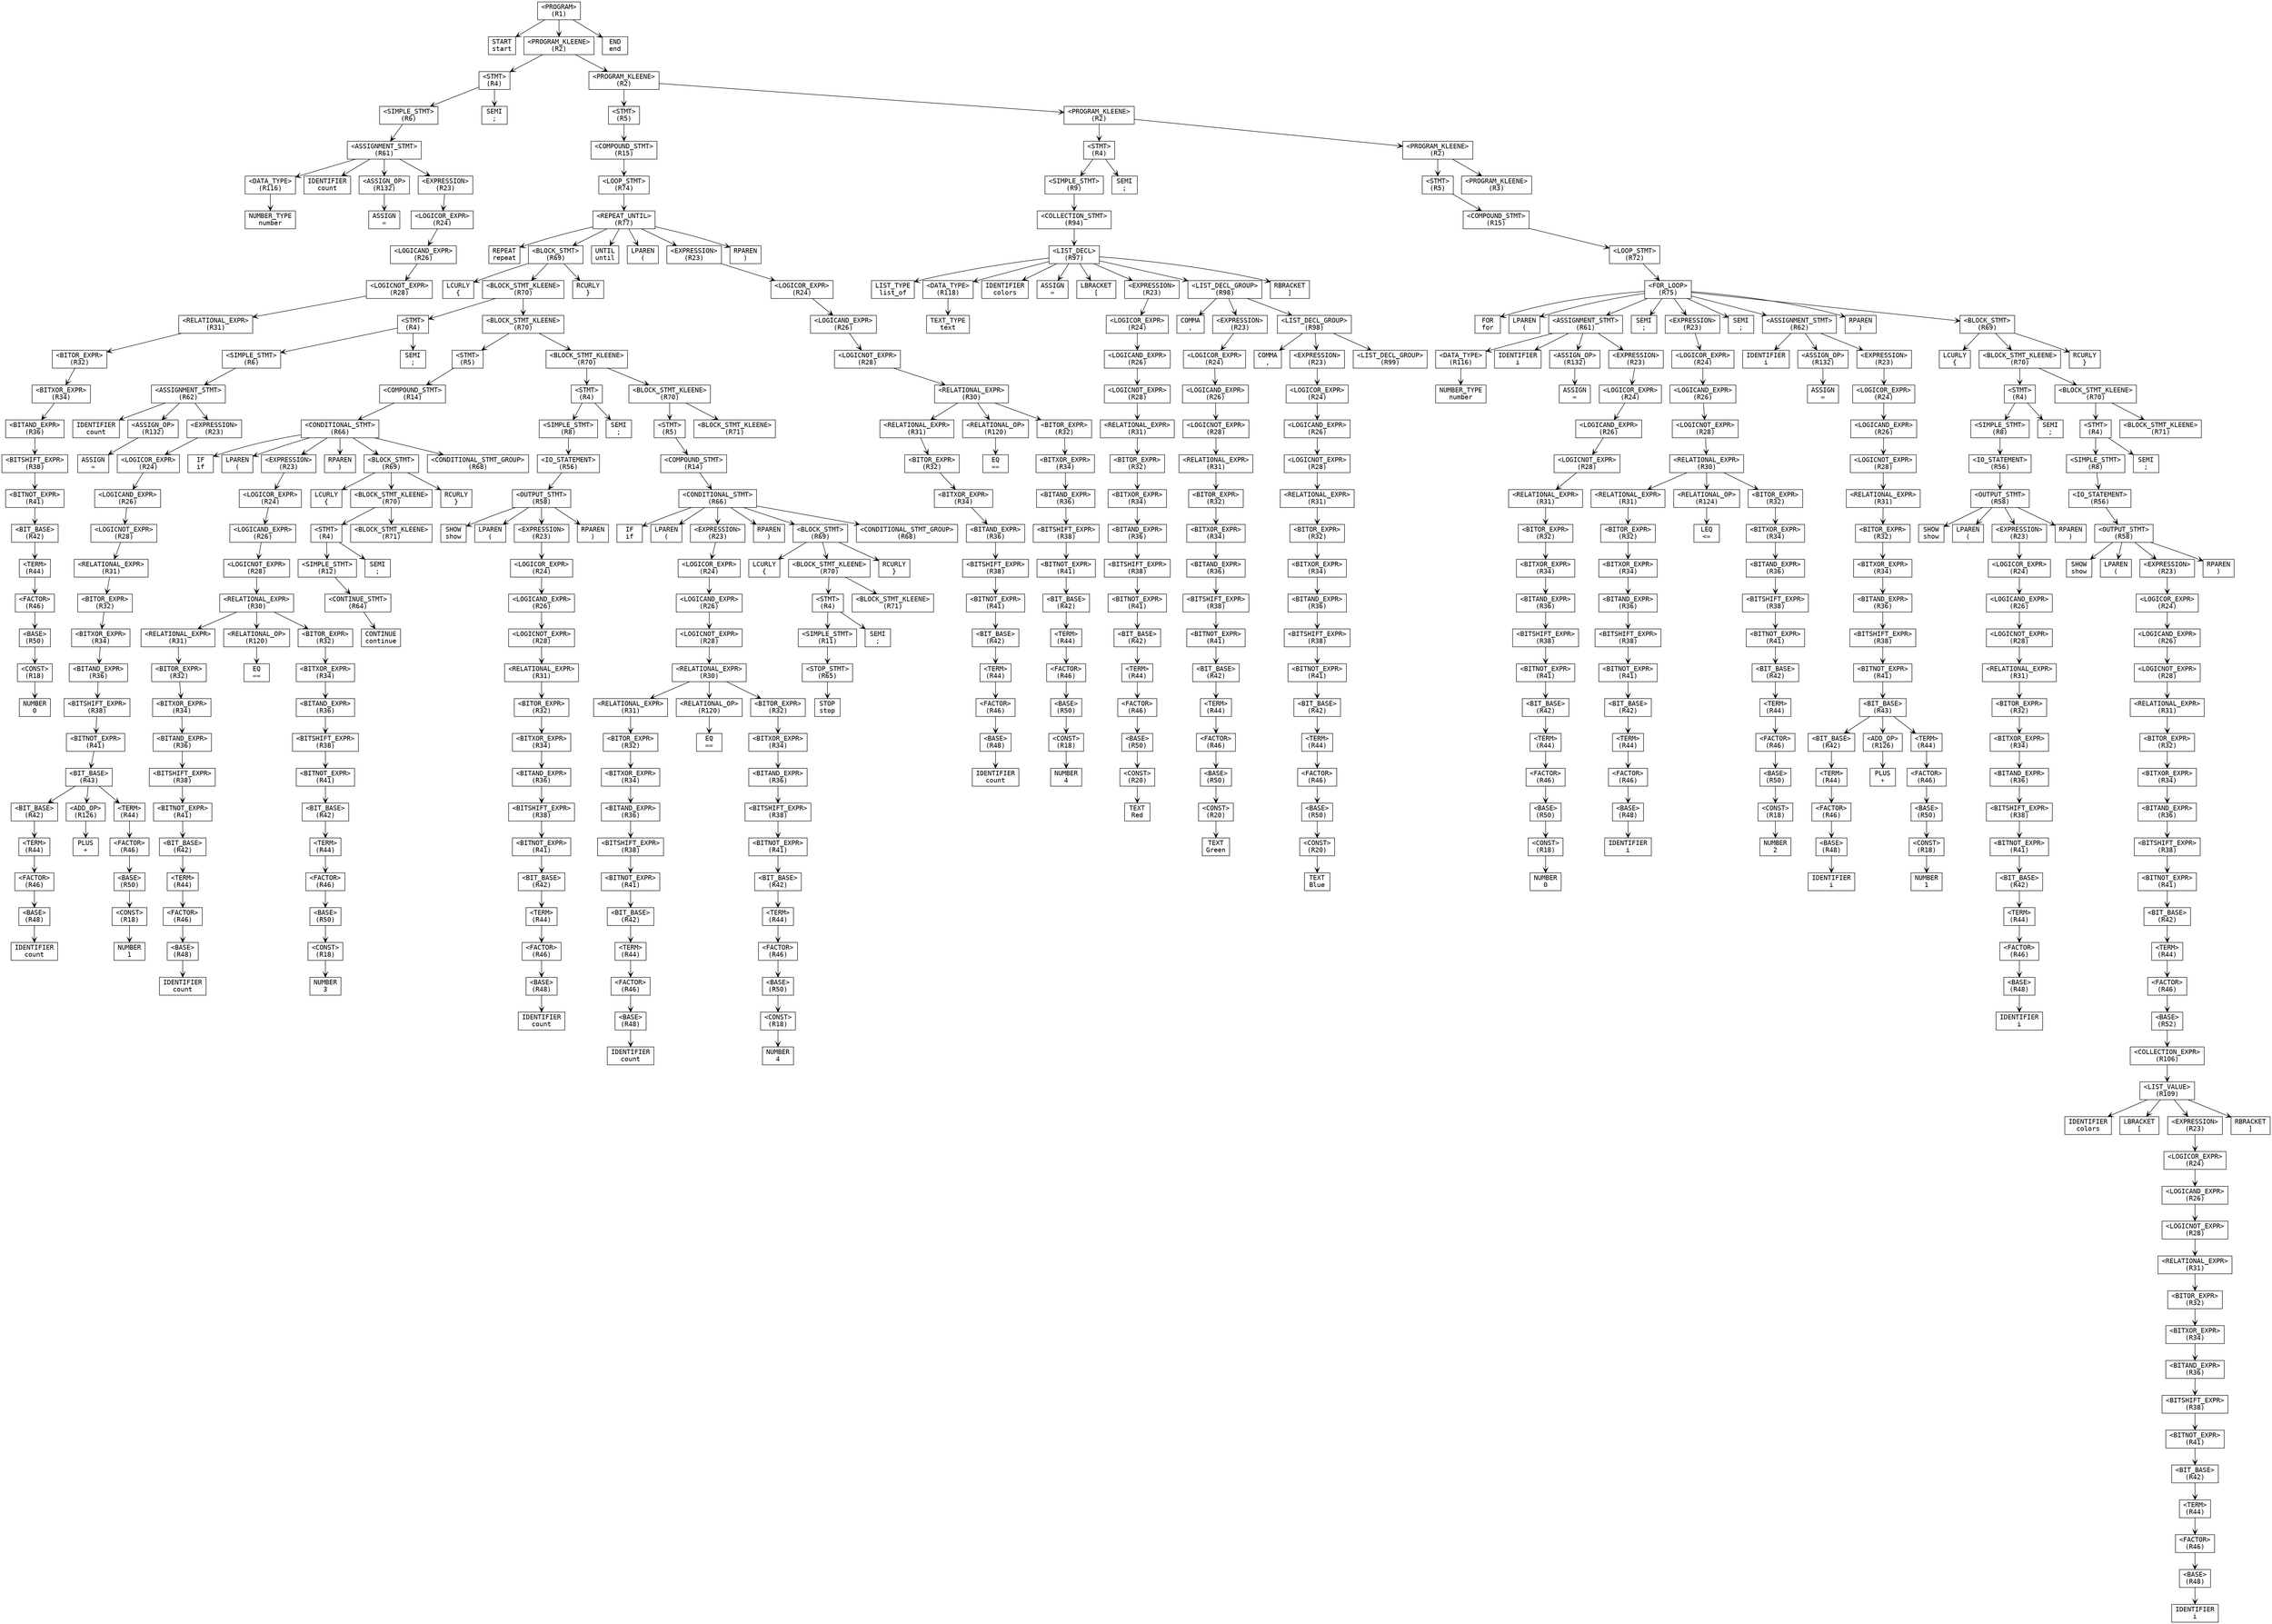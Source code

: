 digraph ParseTree {
  node [shape=box, fontname="Courier"];
  edge [arrowhead=vee];
  n1188604141 [label="<PROGRAM>\n(R1)"];
  n2070045922 [label="START\nstart"];
  n1188604141 -> n2070045922;
  n1329561063 [label="<PROGRAM_KLEENE>\n(R2)"];
  n973372419 [label="<STMT>\n(R4)"];
  n1183225085 [label="<SIMPLE_STMT>\n(R6)"];
  n1923934701 [label="<ASSIGNMENT_STMT>\n(R61)"];
  n1179148826 [label="<DATA_TYPE>\n(R116)"];
  n1605761716 [label="NUMBER_TYPE\nnumber"];
  n1179148826 -> n1605761716;
  n1923934701 -> n1179148826;
  n761707715 [label="IDENTIFIER\ncount"];
  n1923934701 -> n761707715;
  n940628739 [label="<ASSIGN_OP>\n(R132)"];
  n1036854953 [label="ASSIGN\n="];
  n940628739 -> n1036854953;
  n1923934701 -> n940628739;
  n1306336254 [label="<EXPRESSION>\n(R23)"];
  n1430599202 [label="<LOGICOR_EXPR>\n(R24)"];
  n1806907210 [label="<LOGICAND_EXPR>\n(R26)"];
  n1059040507 [label="<LOGICNOT_EXPR>\n(R28)"];
  n448283149 [label="<RELATIONAL_EXPR>\n(R31)"];
  n1714455390 [label="<BITOR_EXPR>\n(R32)"];
  n348910005 [label="<BITXOR_EXPR>\n(R34)"];
  n1450311587 [label="<BITAND_EXPR>\n(R36)"];
  n243361610 [label="<BITSHIFT_EXPR>\n(R38)"];
  n1825124279 [label="<BITNOT_EXPR>\n(R41)"];
  n667168194 [label="<BIT_BASE>\n(R42)"];
  n2115064446 [label="<TERM>\n(R44)"];
  n2066727361 [label="<FACTOR>\n(R46)"];
  n1581182340 [label="<BASE>\n(R50)"];
  n1477599676 [label="<CONST>\n(R18)"];
  n753158754 [label="NUMBER\n0"];
  n1477599676 -> n753158754;
  n1581182340 -> n1477599676;
  n2066727361 -> n1581182340;
  n2115064446 -> n2066727361;
  n667168194 -> n2115064446;
  n1825124279 -> n667168194;
  n243361610 -> n1825124279;
  n1450311587 -> n243361610;
  n348910005 -> n1450311587;
  n1714455390 -> n348910005;
  n448283149 -> n1714455390;
  n1059040507 -> n448283149;
  n1806907210 -> n1059040507;
  n1430599202 -> n1806907210;
  n1306336254 -> n1430599202;
  n1923934701 -> n1306336254;
  n1183225085 -> n1923934701;
  n973372419 -> n1183225085;
  n700491766 [label="SEMI\n;"];
  n973372419 -> n700491766;
  n1329561063 -> n973372419;
  n12270983 [label="<PROGRAM_KLEENE>\n(R2)"];
  n1265607597 [label="<STMT>\n(R5)"];
  n1171675128 [label="<COMPOUND_STMT>\n(R15)"];
  n1761978275 [label="<LOOP_STMT>\n(R74)"];
  n814475265 [label="<REPEAT_UNTIL>\n(R77)"];
  n105863030 [label="REPEAT\nrepeat"];
  n814475265 -> n105863030;
  n1901181392 [label="<BLOCK_STMT>\n(R69)"];
  n900538598 [label="LCURLY\n{"];
  n1901181392 -> n900538598;
  n1510542770 [label="<BLOCK_STMT_KLEENE>\n(R70)"];
  n637605218 [label="<STMT>\n(R4)"];
  n1524803403 [label="<SIMPLE_STMT>\n(R6)"];
  n101975777 [label="<ASSIGNMENT_STMT>\n(R62)"];
  n342028044 [label="IDENTIFIER\ncount"];
  n101975777 -> n342028044;
  n979784423 [label="<ASSIGN_OP>\n(R132)"];
  n1970369055 [label="ASSIGN\n="];
  n979784423 -> n1970369055;
  n101975777 -> n979784423;
  n1400127838 [label="<EXPRESSION>\n(R23)"];
  n1357762227 [label="<LOGICOR_EXPR>\n(R24)"];
  n1477730083 [label="<LOGICAND_EXPR>\n(R26)"];
  n646660020 [label="<LOGICNOT_EXPR>\n(R28)"];
  n1468331146 [label="<RELATIONAL_EXPR>\n(R31)"];
  n1763848351 [label="<BITOR_EXPR>\n(R32)"];
  n322279391 [label="<BITXOR_EXPR>\n(R34)"];
  n1815899282 [label="<BITAND_EXPR>\n(R36)"];
  n476902715 [label="<BITSHIFT_EXPR>\n(R38)"];
  n1689422049 [label="<BITNOT_EXPR>\n(R41)"];
  n1527148743 [label="<BIT_BASE>\n(R43)"];
  n1414647753 [label="<BIT_BASE>\n(R42)"];
  n795819349 [label="<TERM>\n(R44)"];
  n1609190873 [label="<FACTOR>\n(R46)"];
  n931303083 [label="<BASE>\n(R48)"];
  n1844916245 [label="IDENTIFIER\ncount"];
  n931303083 -> n1844916245;
  n1609190873 -> n931303083;
  n795819349 -> n1609190873;
  n1414647753 -> n795819349;
  n1527148743 -> n1414647753;
  n992230763 [label="<ADD_OP>\n(R126)"];
  n917318483 [label="PLUS\n+"];
  n992230763 -> n917318483;
  n1527148743 -> n992230763;
  n368647419 [label="<TERM>\n(R44)"];
  n1104867785 [label="<FACTOR>\n(R46)"];
  n1536119804 [label="<BASE>\n(R50)"];
  n78056557 [label="<CONST>\n(R18)"];
  n1499780806 [label="NUMBER\n1"];
  n78056557 -> n1499780806;
  n1536119804 -> n78056557;
  n1104867785 -> n1536119804;
  n368647419 -> n1104867785;
  n1527148743 -> n368647419;
  n1689422049 -> n1527148743;
  n476902715 -> n1689422049;
  n1815899282 -> n476902715;
  n322279391 -> n1815899282;
  n1763848351 -> n322279391;
  n1468331146 -> n1763848351;
  n646660020 -> n1468331146;
  n1477730083 -> n646660020;
  n1357762227 -> n1477730083;
  n1400127838 -> n1357762227;
  n101975777 -> n1400127838;
  n1524803403 -> n101975777;
  n637605218 -> n1524803403;
  n1336287386 [label="SEMI\n;"];
  n637605218 -> n1336287386;
  n1510542770 -> n637605218;
  n1847036449 [label="<BLOCK_STMT_KLEENE>\n(R70)"];
  n1391409130 [label="<STMT>\n(R5)"];
  n767695255 [label="<COMPOUND_STMT>\n(R14)"];
  n1394495045 [label="<CONDITIONAL_STMT>\n(R66)"];
  n17465477 [label="IF\nif"];
  n1394495045 -> n17465477;
  n720484137 [label="LPAREN\n("];
  n1394495045 -> n720484137;
  n398593345 [label="<EXPRESSION>\n(R23)"];
  n906958234 [label="<LOGICOR_EXPR>\n(R24)"];
  n1666495862 [label="<LOGICAND_EXPR>\n(R26)"];
  n1144721098 [label="<LOGICNOT_EXPR>\n(R28)"];
  n1125427977 [label="<RELATIONAL_EXPR>\n(R30)"];
  n234476852 [label="<RELATIONAL_EXPR>\n(R31)"];
  n1270890232 [label="<BITOR_EXPR>\n(R32)"];
  n1460741140 [label="<BITXOR_EXPR>\n(R34)"];
  n825987356 [label="<BITAND_EXPR>\n(R36)"];
  n1915265658 [label="<BITSHIFT_EXPR>\n(R38)"];
  n945124665 [label="<BITNOT_EXPR>\n(R41)"];
  n1715132323 [label="<BIT_BASE>\n(R42)"];
  n199493897 [label="<TERM>\n(R44)"];
  n1013469565 [label="<FACTOR>\n(R46)"];
  n797382516 [label="<BASE>\n(R48)"];
  n523262696 [label="IDENTIFIER\ncount"];
  n797382516 -> n523262696;
  n1013469565 -> n797382516;
  n199493897 -> n1013469565;
  n1715132323 -> n199493897;
  n945124665 -> n1715132323;
  n1915265658 -> n945124665;
  n825987356 -> n1915265658;
  n1460741140 -> n825987356;
  n1270890232 -> n1460741140;
  n234476852 -> n1270890232;
  n1125427977 -> n234476852;
  n876065862 [label="<RELATIONAL_OP>\n(R120)"];
  n1252718596 [label="EQ\n=="];
  n876065862 -> n1252718596;
  n1125427977 -> n876065862;
  n1568762514 [label="<BITOR_EXPR>\n(R32)"];
  n1090227408 [label="<BITXOR_EXPR>\n(R34)"];
  n1231525133 [label="<BITAND_EXPR>\n(R36)"];
  n1418735357 [label="<BITSHIFT_EXPR>\n(R38)"];
  n43195143 [label="<BITNOT_EXPR>\n(R41)"];
  n512920201 [label="<BIT_BASE>\n(R42)"];
  n1797827499 [label="<TERM>\n(R44)"];
  n1050318837 [label="<FACTOR>\n(R46)"];
  n608954370 [label="<BASE>\n(R50)"];
  n780658880 [label="<CONST>\n(R18)"];
  n6056776 [label="NUMBER\n3"];
  n780658880 -> n6056776;
  n608954370 -> n780658880;
  n1050318837 -> n608954370;
  n1797827499 -> n1050318837;
  n512920201 -> n1797827499;
  n43195143 -> n512920201;
  n1418735357 -> n43195143;
  n1231525133 -> n1418735357;
  n1090227408 -> n1231525133;
  n1568762514 -> n1090227408;
  n1125427977 -> n1568762514;
  n1144721098 -> n1125427977;
  n1666495862 -> n1144721098;
  n906958234 -> n1666495862;
  n398593345 -> n906958234;
  n1394495045 -> n398593345;
  n1779655049 [label="RPAREN\n)"];
  n1394495045 -> n1779655049;
  n291737393 [label="<BLOCK_STMT>\n(R69)"];
  n11777077 [label="LCURLY\n{"];
  n291737393 -> n11777077;
  n1675004224 [label="<BLOCK_STMT_KLEENE>\n(R70)"];
  n314090394 [label="<STMT>\n(R4)"];
  n523218171 [label="<SIMPLE_STMT>\n(R12)"];
  n35692855 [label="<CONTINUE_STMT>\n(R64)"];
  n1441510586 [label="CONTINUE\ncontinue"];
  n35692855 -> n1441510586;
  n523218171 -> n35692855;
  n314090394 -> n523218171;
  n35154414 [label="SEMI\n;"];
  n314090394 -> n35154414;
  n1675004224 -> n314090394;
  n1613911330 [label="<BLOCK_STMT_KLEENE>\n(R71)"];
  n1675004224 -> n1613911330;
  n291737393 -> n1675004224;
  n1729915146 [label="RCURLY\n}"];
  n291737393 -> n1729915146;
  n1394495045 -> n291737393;
  n1868189495 [label="<CONDITIONAL_STMT_GROUP>\n(R68)"];
  n1394495045 -> n1868189495;
  n767695255 -> n1394495045;
  n1391409130 -> n767695255;
  n1847036449 -> n1391409130;
  n785124395 [label="<BLOCK_STMT_KLEENE>\n(R70)"];
  n1554368405 [label="<STMT>\n(R4)"];
  n1484103986 [label="<SIMPLE_STMT>\n(R8)"];
  n1709928188 [label="<IO_STATEMENT>\n(R56)"];
  n730372926 [label="<OUTPUT_STMT>\n(R58)"];
  n1499691189 [label="SHOW\nshow"];
  n730372926 -> n1499691189;
  n745156250 [label="LPAREN\n("];
  n730372926 -> n745156250;
  n315107685 [label="<EXPRESSION>\n(R23)"];
  n2104885609 [label="<LOGICOR_EXPR>\n(R24)"];
  n1058175138 [label="<LOGICAND_EXPR>\n(R26)"];
  n1123127076 [label="<LOGICNOT_EXPR>\n(R28)"];
  n295765278 [label="<RELATIONAL_EXPR>\n(R31)"];
  n1544626954 [label="<BITOR_EXPR>\n(R32)"];
  n1894422338 [label="<BITXOR_EXPR>\n(R34)"];
  n1051508436 [label="<BITAND_EXPR>\n(R36)"];
  n666686954 [label="<BITSHIFT_EXPR>\n(R38)"];
  n1918937956 [label="<BITNOT_EXPR>\n(R41)"];
  n1444176621 [label="<BIT_BASE>\n(R42)"];
  n227884261 [label="<TERM>\n(R44)"];
  n1279765304 [label="<FACTOR>\n(R46)"];
  n998965855 [label="<BASE>\n(R48)"];
  n1325206729 [label="IDENTIFIER\ncount"];
  n998965855 -> n1325206729;
  n1279765304 -> n998965855;
  n227884261 -> n1279765304;
  n1444176621 -> n227884261;
  n1918937956 -> n1444176621;
  n666686954 -> n1918937956;
  n1051508436 -> n666686954;
  n1894422338 -> n1051508436;
  n1544626954 -> n1894422338;
  n295765278 -> n1544626954;
  n1123127076 -> n295765278;
  n1058175138 -> n1123127076;
  n2104885609 -> n1058175138;
  n315107685 -> n2104885609;
  n730372926 -> n315107685;
  n1781228519 [label="RPAREN\n)"];
  n730372926 -> n1781228519;
  n1709928188 -> n730372926;
  n1484103986 -> n1709928188;
  n1554368405 -> n1484103986;
  n465832945 [label="SEMI\n;"];
  n1554368405 -> n465832945;
  n785124395 -> n1554368405;
  n2017356588 [label="<BLOCK_STMT_KLEENE>\n(R70)"];
  n1577302950 [label="<STMT>\n(R5)"];
  n1871106010 [label="<COMPOUND_STMT>\n(R14)"];
  n1411832408 [label="<CONDITIONAL_STMT>\n(R66)"];
  n1607122171 [label="IF\nif"];
  n1411832408 -> n1607122171;
  n483914287 [label="LPAREN\n("];
  n1411832408 -> n483914287;
  n1165366896 [label="<EXPRESSION>\n(R23)"];
  n669053084 [label="<LOGICOR_EXPR>\n(R24)"];
  n759676415 [label="<LOGICAND_EXPR>\n(R26)"];
  n245523698 [label="<LOGICNOT_EXPR>\n(R28)"];
  n2073179840 [label="<RELATIONAL_EXPR>\n(R30)"];
  n1540775230 [label="<RELATIONAL_EXPR>\n(R31)"];
  n1273932798 [label="<BITOR_EXPR>\n(R32)"];
  n1450627973 [label="<BITXOR_EXPR>\n(R34)"];
  n1010355133 [label="<BITAND_EXPR>\n(R36)"];
  n1433296553 [label="<BITSHIFT_EXPR>\n(R38)"];
  n1809956513 [label="<BITNOT_EXPR>\n(R41)"];
  n199991971 [label="<BIT_BASE>\n(R42)"];
  n1903490368 [label="<TERM>\n(R44)"];
  n1455978193 [label="<FACTOR>\n(R46)"];
  n817552927 [label="<BASE>\n(R48)"];
  n1720884241 [label="IDENTIFIER\ncount"];
  n817552927 -> n1720884241;
  n1455978193 -> n817552927;
  n1903490368 -> n1455978193;
  n199991971 -> n1903490368;
  n1809956513 -> n199991971;
  n1433296553 -> n1809956513;
  n1010355133 -> n1433296553;
  n1450627973 -> n1010355133;
  n1273932798 -> n1450627973;
  n1540775230 -> n1273932798;
  n2073179840 -> n1540775230;
  n815442806 [label="<RELATIONAL_OP>\n(R120)"];
  n636562762 [label="EQ\n=="];
  n815442806 -> n636562762;
  n2073179840 -> n815442806;
  n1130186189 [label="<BITOR_EXPR>\n(R32)"];
  n828193699 [label="<BITXOR_EXPR>\n(R34)"];
  n1417279461 [label="<BITAND_EXPR>\n(R36)"];
  n2018384733 [label="<BITSHIFT_EXPR>\n(R38)"];
  n1360288436 [label="<BITNOT_EXPR>\n(R41)"];
  n164422422 [label="<BIT_BASE>\n(R42)"];
  n311552789 [label="<TERM>\n(R44)"];
  n445484777 [label="<FACTOR>\n(R46)"];
  n1765779190 [label="<BASE>\n(R50)"];
  n117783700 [label="<CONST>\n(R18)"];
  n441562658 [label="NUMBER\n4"];
  n117783700 -> n441562658;
  n1765779190 -> n117783700;
  n445484777 -> n1765779190;
  n311552789 -> n445484777;
  n164422422 -> n311552789;
  n1360288436 -> n164422422;
  n2018384733 -> n1360288436;
  n1417279461 -> n2018384733;
  n828193699 -> n1417279461;
  n1130186189 -> n828193699;
  n2073179840 -> n1130186189;
  n245523698 -> n2073179840;
  n759676415 -> n245523698;
  n669053084 -> n759676415;
  n1165366896 -> n669053084;
  n1411832408 -> n1165366896;
  n1818073415 [label="RPAREN\n)"];
  n1411832408 -> n1818073415;
  n2017561132 [label="<BLOCK_STMT>\n(R69)"];
  n1452210220 [label="LCURLY\n{"];
  n2017561132 -> n1452210220;
  n1098495097 [label="<BLOCK_STMT_KLEENE>\n(R70)"];
  n1097763504 [label="<STMT>\n(R4)"];
  n889874523 [label="<SIMPLE_STMT>\n(R11)"];
  n342141262 [label="<STOP_STMT>\n(R65)"];
  n405937607 [label="STOP\nstop"];
  n342141262 -> n405937607;
  n889874523 -> n342141262;
  n1097763504 -> n889874523;
  n767307643 [label="SEMI\n;"];
  n1097763504 -> n767307643;
  n1098495097 -> n1097763504;
  n1259520551 [label="<BLOCK_STMT_KLEENE>\n(R71)"];
  n1098495097 -> n1259520551;
  n2017561132 -> n1098495097;
  n2056076498 [label="RCURLY\n}"];
  n2017561132 -> n2056076498;
  n1411832408 -> n2017561132;
  n1926879841 [label="<CONDITIONAL_STMT_GROUP>\n(R68)"];
  n1411832408 -> n1926879841;
  n1871106010 -> n1411832408;
  n1577302950 -> n1871106010;
  n2017356588 -> n1577302950;
  n1045619894 [label="<BLOCK_STMT_KLEENE>\n(R71)"];
  n2017356588 -> n1045619894;
  n785124395 -> n2017356588;
  n1847036449 -> n785124395;
  n1510542770 -> n1847036449;
  n1901181392 -> n1510542770;
  n1670126241 [label="RCURLY\n}"];
  n1901181392 -> n1670126241;
  n814475265 -> n1901181392;
  n1886699950 [label="UNTIL\nuntil"];
  n814475265 -> n1886699950;
  n1287788307 [label="LPAREN\n("];
  n814475265 -> n1287788307;
  n1696345449 [label="<EXPRESSION>\n(R23)"];
  n1724279417 [label="<LOGICOR_EXPR>\n(R24)"];
  n812236478 [label="<LOGICAND_EXPR>\n(R26)"];
  n1825525039 [label="<LOGICNOT_EXPR>\n(R28)"];
  n1748779706 [label="<RELATIONAL_EXPR>\n(R30)"];
  n1031567462 [label="<RELATIONAL_EXPR>\n(R31)"];
  n1084079417 [label="<BITOR_EXPR>\n(R32)"];
  n1454192176 [label="<BITXOR_EXPR>\n(R34)"];
  n1544456141 [label="<BITAND_EXPR>\n(R36)"];
  n49245026 [label="<BITSHIFT_EXPR>\n(R38)"];
  n800488051 [label="<BITNOT_EXPR>\n(R41)"];
  n278250755 [label="<BIT_BASE>\n(R42)"];
  n940378163 [label="<TERM>\n(R44)"];
  n1094762539 [label="<FACTOR>\n(R46)"];
  n1564041106 [label="<BASE>\n(R48)"];
  n1673143531 [label="IDENTIFIER\ncount"];
  n1564041106 -> n1673143531;
  n1094762539 -> n1564041106;
  n940378163 -> n1094762539;
  n278250755 -> n940378163;
  n800488051 -> n278250755;
  n49245026 -> n800488051;
  n1544456141 -> n49245026;
  n1454192176 -> n1544456141;
  n1084079417 -> n1454192176;
  n1031567462 -> n1084079417;
  n1748779706 -> n1031567462;
  n866575423 [label="<RELATIONAL_OP>\n(R120)"];
  n1948265464 [label="EQ\n=="];
  n866575423 -> n1948265464;
  n1748779706 -> n866575423;
  n1676816161 [label="<BITOR_EXPR>\n(R32)"];
  n1365099208 [label="<BITXOR_EXPR>\n(R34)"];
  n1432245184 [label="<BITAND_EXPR>\n(R36)"];
  n542432632 [label="<BITSHIFT_EXPR>\n(R38)"];
  n1378706804 [label="<BITNOT_EXPR>\n(R41)"];
  n1842980475 [label="<BIT_BASE>\n(R42)"];
  n1245587539 [label="<TERM>\n(R44)"];
  n1283953521 [label="<FACTOR>\n(R46)"];
  n1975011664 [label="<BASE>\n(R50)"];
  n1433584610 [label="<CONST>\n(R18)"];
  n1848972719 [label="NUMBER\n4"];
  n1433584610 -> n1848972719;
  n1975011664 -> n1433584610;
  n1283953521 -> n1975011664;
  n1245587539 -> n1283953521;
  n1842980475 -> n1245587539;
  n1378706804 -> n1842980475;
  n542432632 -> n1378706804;
  n1432245184 -> n542432632;
  n1365099208 -> n1432245184;
  n1676816161 -> n1365099208;
  n1748779706 -> n1676816161;
  n1825525039 -> n1748779706;
  n812236478 -> n1825525039;
  n1724279417 -> n812236478;
  n1696345449 -> n1724279417;
  n814475265 -> n1696345449;
  n517541635 [label="RPAREN\n)"];
  n814475265 -> n517541635;
  n1761978275 -> n814475265;
  n1171675128 -> n1761978275;
  n1265607597 -> n1171675128;
  n12270983 -> n1265607597;
  n689715009 [label="<PROGRAM_KLEENE>\n(R2)"];
  n1781697619 [label="<STMT>\n(R4)"];
  n753693911 [label="<SIMPLE_STMT>\n(R9)"];
  n2057029470 [label="<COLLECTION_STMT>\n(R94)"];
  n854933875 [label="<LIST_DECL>\n(R97)"];
  n1281033066 [label="LIST_TYPE\nlist_of"];
  n854933875 -> n1281033066;
  n56532218 [label="<DATA_TYPE>\n(R118)"];
  n668670712 [label="TEXT_TYPE\ntext"];
  n56532218 -> n668670712;
  n854933875 -> n56532218;
  n1069361577 [label="IDENTIFIER\ncolors"];
  n854933875 -> n1069361577;
  n736705895 [label="ASSIGN\n="];
  n854933875 -> n736705895;
  n1546112428 [label="LBRACKET\n["];
  n854933875 -> n1546112428;
  n592711690 [label="<EXPRESSION>\n(R23)"];
  n1970439592 [label="<LOGICOR_EXPR>\n(R24)"];
  n387095652 [label="<LOGICAND_EXPR>\n(R26)"];
  n1966762375 [label="<LOGICNOT_EXPR>\n(R28)"];
  n1986913130 [label="<RELATIONAL_EXPR>\n(R31)"];
  n391346122 [label="<BITOR_EXPR>\n(R32)"];
  n346110200 [label="<BITXOR_EXPR>\n(R34)"];
  n854662586 [label="<BITAND_EXPR>\n(R36)"];
  n731831869 [label="<BITSHIFT_EXPR>\n(R38)"];
  n671027619 [label="<BITNOT_EXPR>\n(R41)"];
  n981769052 [label="<BIT_BASE>\n(R42)"];
  n2252155 [label="<TERM>\n(R44)"];
  n1569719412 [label="<FACTOR>\n(R46)"];
  n45966444 [label="<BASE>\n(R50)"];
  n477974812 [label="<CONST>\n(R20)"];
  n245767789 [label="TEXT\nRed"];
  n477974812 -> n245767789;
  n45966444 -> n477974812;
  n1569719412 -> n45966444;
  n2252155 -> n1569719412;
  n981769052 -> n2252155;
  n671027619 -> n981769052;
  n731831869 -> n671027619;
  n854662586 -> n731831869;
  n346110200 -> n854662586;
  n391346122 -> n346110200;
  n1986913130 -> n391346122;
  n1966762375 -> n1986913130;
  n387095652 -> n1966762375;
  n1970439592 -> n387095652;
  n592711690 -> n1970439592;
  n854933875 -> n592711690;
  n1397229673 [label="<LIST_DECL_GROUP>\n(R98)"];
  n985634920 [label="COMMA\n,"];
  n1397229673 -> n985634920;
  n1287445394 [label="<EXPRESSION>\n(R23)"];
  n1926750494 [label="<LOGICOR_EXPR>\n(R24)"];
  n1641002093 [label="<LOGICAND_EXPR>\n(R26)"];
  n661982436 [label="<LOGICNOT_EXPR>\n(R28)"];
  n222241747 [label="<RELATIONAL_EXPR>\n(R31)"];
  n1085140091 [label="<BITOR_EXPR>\n(R32)"];
  n1549620447 [label="<BITXOR_EXPR>\n(R34)"];
  n1405120924 [label="<BITAND_EXPR>\n(R36)"];
  n655745420 [label="<BITSHIFT_EXPR>\n(R38)"];
  n150212385 [label="<BITNOT_EXPR>\n(R41)"];
  n1043941708 [label="<BIT_BASE>\n(R42)"];
  n1847952262 [label="<TERM>\n(R44)"];
  n1714685519 [label="<FACTOR>\n(R46)"];
  n1318162607 [label="<BASE>\n(R50)"];
  n982962968 [label="<CONST>\n(R20)"];
  n2020429439 [label="TEXT\nGreen"];
  n982962968 -> n2020429439;
  n1318162607 -> n982962968;
  n1714685519 -> n1318162607;
  n1847952262 -> n1714685519;
  n1043941708 -> n1847952262;
  n150212385 -> n1043941708;
  n655745420 -> n150212385;
  n1405120924 -> n655745420;
  n1549620447 -> n1405120924;
  n1085140091 -> n1549620447;
  n222241747 -> n1085140091;
  n661982436 -> n222241747;
  n1641002093 -> n661982436;
  n1926750494 -> n1641002093;
  n1287445394 -> n1926750494;
  n1397229673 -> n1287445394;
  n1043151171 [label="<LIST_DECL_GROUP>\n(R98)"];
  n2088485569 [label="COMMA\n,"];
  n1043151171 -> n2088485569;
  n1887031365 [label="<EXPRESSION>\n(R23)"];
  n1651865219 [label="<LOGICOR_EXPR>\n(R24)"];
  n902151343 [label="<LOGICAND_EXPR>\n(R26)"];
  n386538780 [label="<LOGICNOT_EXPR>\n(R28)"];
  n693046336 [label="<RELATIONAL_EXPR>\n(R31)"];
  n1615308420 [label="<BITOR_EXPR>\n(R32)"];
  n2021613287 [label="<BITXOR_EXPR>\n(R34)"];
  n1062886921 [label="<BITAND_EXPR>\n(R36)"];
  n1848015022 [label="<BITSHIFT_EXPR>\n(R38)"];
  n864583784 [label="<BITNOT_EXPR>\n(R41)"];
  n822245528 [label="<BIT_BASE>\n(R42)"];
  n1548079783 [label="<TERM>\n(R44)"];
  n33239689 [label="<FACTOR>\n(R46)"];
  n1988589854 [label="<BASE>\n(R50)"];
  n1424169454 [label="<CONST>\n(R20)"];
  n641804607 [label="TEXT\nBlue"];
  n1424169454 -> n641804607;
  n1988589854 -> n1424169454;
  n33239689 -> n1988589854;
  n1548079783 -> n33239689;
  n822245528 -> n1548079783;
  n864583784 -> n822245528;
  n1848015022 -> n864583784;
  n1062886921 -> n1848015022;
  n2021613287 -> n1062886921;
  n1615308420 -> n2021613287;
  n693046336 -> n1615308420;
  n386538780 -> n693046336;
  n902151343 -> n386538780;
  n1651865219 -> n902151343;
  n1887031365 -> n1651865219;
  n1043151171 -> n1887031365;
  n2130065412 [label="<LIST_DECL_GROUP>\n(R99)"];
  n1043151171 -> n2130065412;
  n1397229673 -> n1043151171;
  n854933875 -> n1397229673;
  n863297869 [label="RBRACKET\n]"];
  n854933875 -> n863297869;
  n2057029470 -> n854933875;
  n753693911 -> n2057029470;
  n1781697619 -> n753693911;
  n2132058788 [label="SEMI\n;"];
  n1781697619 -> n2132058788;
  n689715009 -> n1781697619;
  n1345549480 [label="<PROGRAM_KLEENE>\n(R2)"];
  n524964018 [label="<STMT>\n(R5)"];
  n195077279 [label="<COMPOUND_STMT>\n(R15)"];
  n1367029453 [label="<LOOP_STMT>\n(R72)"];
  n438738558 [label="<FOR_LOOP>\n(R75)"];
  n1470399048 [label="FOR\nfor"];
  n438738558 -> n1470399048;
  n1504591999 [label="LPAREN\n("];
  n438738558 -> n1504591999;
  n1374410969 [label="<ASSIGNMENT_STMT>\n(R61)"];
  n2140174836 [label="<DATA_TYPE>\n(R116)"];
  n215286412 [label="NUMBER_TYPE\nnumber"];
  n2140174836 -> n215286412;
  n1374410969 -> n2140174836;
  n659752657 [label="IDENTIFIER\ni"];
  n1374410969 -> n659752657;
  n686895090 [label="<ASSIGN_OP>\n(R132)"];
  n1414704321 [label="ASSIGN\n="];
  n686895090 -> n1414704321;
  n1374410969 -> n686895090;
  n1891046821 [label="<EXPRESSION>\n(R23)"];
  n1340989676 [label="<LOGICOR_EXPR>\n(R24)"];
  n1858259036 [label="<LOGICAND_EXPR>\n(R26)"];
  n800544225 [label="<LOGICNOT_EXPR>\n(R28)"];
  n1743091599 [label="<RELATIONAL_EXPR>\n(R31)"];
  n1202655519 [label="<BITOR_EXPR>\n(R32)"];
  n1062707614 [label="<BITXOR_EXPR>\n(R34)"];
  n718992328 [label="<BITAND_EXPR>\n(R36)"];
  n1724882963 [label="<BITSHIFT_EXPR>\n(R38)"];
  n1498899004 [label="<BITNOT_EXPR>\n(R41)"];
  n1527673817 [label="<BIT_BASE>\n(R42)"];
  n649568195 [label="<TERM>\n(R44)"];
  n1029925950 [label="<FACTOR>\n(R46)"];
  n1598533420 [label="<BASE>\n(R50)"];
  n2004848550 [label="<CONST>\n(R18)"];
  n1840013069 [label="NUMBER\n0"];
  n2004848550 -> n1840013069;
  n1598533420 -> n2004848550;
  n1029925950 -> n1598533420;
  n649568195 -> n1029925950;
  n1527673817 -> n649568195;
  n1498899004 -> n1527673817;
  n1724882963 -> n1498899004;
  n718992328 -> n1724882963;
  n1062707614 -> n718992328;
  n1202655519 -> n1062707614;
  n1743091599 -> n1202655519;
  n800544225 -> n1743091599;
  n1858259036 -> n800544225;
  n1340989676 -> n1858259036;
  n1891046821 -> n1340989676;
  n1374410969 -> n1891046821;
  n438738558 -> n1374410969;
  n1267256346 [label="SEMI\n;"];
  n438738558 -> n1267256346;
  n701772936 [label="<EXPRESSION>\n(R23)"];
  n584944811 [label="<LOGICOR_EXPR>\n(R24)"];
  n763816906 [label="<LOGICAND_EXPR>\n(R26)"];
  n543365756 [label="<LOGICNOT_EXPR>\n(R28)"];
  n681253516 [label="<RELATIONAL_EXPR>\n(R30)"];
  n1726833632 [label="<RELATIONAL_EXPR>\n(R31)"];
  n2083458124 [label="<BITOR_EXPR>\n(R32)"];
  n1151813967 [label="<BITXOR_EXPR>\n(R34)"];
  n882406445 [label="<BITAND_EXPR>\n(R36)"];
  n963109693 [label="<BITSHIFT_EXPR>\n(R38)"];
  n1026475313 [label="<BITNOT_EXPR>\n(R41)"];
  n1136467690 [label="<BIT_BASE>\n(R42)"];
  n879965100 [label="<TERM>\n(R44)"];
  n839602196 [label="<FACTOR>\n(R46)"];
  n2034699305 [label="<BASE>\n(R48)"];
  n1386616741 [label="IDENTIFIER\ni"];
  n2034699305 -> n1386616741;
  n839602196 -> n2034699305;
  n879965100 -> n839602196;
  n1136467690 -> n879965100;
  n1026475313 -> n1136467690;
  n963109693 -> n1026475313;
  n882406445 -> n963109693;
  n1151813967 -> n882406445;
  n2083458124 -> n1151813967;
  n1726833632 -> n2083458124;
  n681253516 -> n1726833632;
  n2137366542 [label="<RELATIONAL_OP>\n(R124)"];
  n386323462 [label="LEQ\n<="];
  n2137366542 -> n386323462;
  n681253516 -> n2137366542;
  n1457628299 [label="<BITOR_EXPR>\n(R32)"];
  n882412237 [label="<BITXOR_EXPR>\n(R34)"];
  n1722759552 [label="<BITAND_EXPR>\n(R36)"];
  n1202223031 [label="<BITSHIFT_EXPR>\n(R38)"];
  n473323061 [label="<BITNOT_EXPR>\n(R41)"];
  n1812490652 [label="<BIT_BASE>\n(R42)"];
  n1936998052 [label="<TERM>\n(R44)"];
  n2011556530 [label="<FACTOR>\n(R46)"];
  n1498189189 [label="<BASE>\n(R50)"];
  n1982290873 [label="<CONST>\n(R18)"];
  n611637959 [label="NUMBER\n2"];
  n1982290873 -> n611637959;
  n1498189189 -> n1982290873;
  n2011556530 -> n1498189189;
  n1936998052 -> n2011556530;
  n1812490652 -> n1936998052;
  n473323061 -> n1812490652;
  n1202223031 -> n473323061;
  n1722759552 -> n1202223031;
  n882412237 -> n1722759552;
  n1457628299 -> n882412237;
  n681253516 -> n1457628299;
  n543365756 -> n681253516;
  n763816906 -> n543365756;
  n584944811 -> n763816906;
  n701772936 -> n584944811;
  n438738558 -> n701772936;
  n2082215041 [label="SEMI\n;"];
  n438738558 -> n2082215041;
  n1099009570 [label="<ASSIGNMENT_STMT>\n(R62)"];
  n230158136 [label="IDENTIFIER\ni"];
  n1099009570 -> n230158136;
  n261602987 [label="<ASSIGN_OP>\n(R132)"];
  n322116548 [label="ASSIGN\n="];
  n261602987 -> n322116548;
  n1099009570 -> n261602987;
  n1586394910 [label="<EXPRESSION>\n(R23)"];
  n1819450840 [label="<LOGICOR_EXPR>\n(R24)"];
  n1587680283 [label="<LOGICAND_EXPR>\n(R26)"];
  n1438964016 [label="<LOGICNOT_EXPR>\n(R28)"];
  n2027905553 [label="<RELATIONAL_EXPR>\n(R31)"];
  n12299407 [label="<BITOR_EXPR>\n(R32)"];
  n1316450895 [label="<BITXOR_EXPR>\n(R34)"];
  n1024012264 [label="<BITAND_EXPR>\n(R36)"];
  n1044712882 [label="<BITSHIFT_EXPR>\n(R38)"];
  n1673990433 [label="<BITNOT_EXPR>\n(R41)"];
  n383246876 [label="<BIT_BASE>\n(R43)"];
  n1658190145 [label="<BIT_BASE>\n(R42)"];
  n1953185844 [label="<TERM>\n(R44)"];
  n805177729 [label="<FACTOR>\n(R46)"];
  n110152032 [label="<BASE>\n(R48)"];
  n1262630658 [label="IDENTIFIER\ni"];
  n110152032 -> n1262630658;
  n805177729 -> n110152032;
  n1953185844 -> n805177729;
  n1658190145 -> n1953185844;
  n383246876 -> n1658190145;
  n1703326910 [label="<ADD_OP>\n(R126)"];
  n988486542 [label="PLUS\n+"];
  n1703326910 -> n988486542;
  n383246876 -> n1703326910;
  n976227962 [label="<TERM>\n(R44)"];
  n1620104217 [label="<FACTOR>\n(R46)"];
  n811843569 [label="<BASE>\n(R50)"];
  n1379333400 [label="<CONST>\n(R18)"];
  n1758425850 [label="NUMBER\n1"];
  n1379333400 -> n1758425850;
  n811843569 -> n1379333400;
  n1620104217 -> n811843569;
  n976227962 -> n1620104217;
  n383246876 -> n976227962;
  n1673990433 -> n383246876;
  n1044712882 -> n1673990433;
  n1024012264 -> n1044712882;
  n1316450895 -> n1024012264;
  n12299407 -> n1316450895;
  n2027905553 -> n12299407;
  n1438964016 -> n2027905553;
  n1587680283 -> n1438964016;
  n1819450840 -> n1587680283;
  n1586394910 -> n1819450840;
  n1099009570 -> n1586394910;
  n438738558 -> n1099009570;
  n236540902 [label="RPAREN\n)"];
  n438738558 -> n236540902;
  n589883875 [label="<BLOCK_STMT>\n(R69)"];
  n1188251307 [label="LCURLY\n{"];
  n589883875 -> n1188251307;
  n1436070953 [label="<BLOCK_STMT_KLEENE>\n(R70)"];
  n291134239 [label="<STMT>\n(R4)"];
  n1968820006 [label="<SIMPLE_STMT>\n(R8)"];
  n694368568 [label="<IO_STATEMENT>\n(R56)"];
  n969599425 [label="<OUTPUT_STMT>\n(R58)"];
  n2055982916 [label="SHOW\nshow"];
  n969599425 -> n2055982916;
  n1091571660 [label="LPAREN\n("];
  n969599425 -> n1091571660;
  n1896502319 [label="<EXPRESSION>\n(R23)"];
  n534785838 [label="<LOGICOR_EXPR>\n(R24)"];
  n1001726585 [label="<LOGICAND_EXPR>\n(R26)"];
  n2048533676 [label="<LOGICNOT_EXPR>\n(R28)"];
  n1494400236 [label="<RELATIONAL_EXPR>\n(R31)"];
  n1192587711 [label="<BITOR_EXPR>\n(R32)"];
  n1428235726 [label="<BITXOR_EXPR>\n(R34)"];
  n2117424258 [label="<BITAND_EXPR>\n(R36)"];
  n839676532 [label="<BITSHIFT_EXPR>\n(R38)"];
  n1593341187 [label="<BITNOT_EXPR>\n(R41)"];
  n44774471 [label="<BIT_BASE>\n(R42)"];
  n1458500052 [label="<TERM>\n(R44)"];
  n127973039 [label="<FACTOR>\n(R46)"];
  n451779381 [label="<BASE>\n(R48)"];
  n1094683939 [label="IDENTIFIER\ni"];
  n451779381 -> n1094683939;
  n127973039 -> n451779381;
  n1458500052 -> n127973039;
  n44774471 -> n1458500052;
  n1593341187 -> n44774471;
  n839676532 -> n1593341187;
  n2117424258 -> n839676532;
  n1428235726 -> n2117424258;
  n1192587711 -> n1428235726;
  n1494400236 -> n1192587711;
  n2048533676 -> n1494400236;
  n1001726585 -> n2048533676;
  n534785838 -> n1001726585;
  n1896502319 -> n534785838;
  n969599425 -> n1896502319;
  n1618916481 [label="RPAREN\n)"];
  n969599425 -> n1618916481;
  n694368568 -> n969599425;
  n1968820006 -> n694368568;
  n291134239 -> n1968820006;
  n1659462639 [label="SEMI\n;"];
  n291134239 -> n1659462639;
  n1436070953 -> n291134239;
  n338393268 [label="<BLOCK_STMT_KLEENE>\n(R70)"];
  n700496263 [label="<STMT>\n(R4)"];
  n1016056450 [label="<SIMPLE_STMT>\n(R8)"];
  n365961447 [label="<IO_STATEMENT>\n(R56)"];
  n1517356081 [label="<OUTPUT_STMT>\n(R58)"];
  n1993446009 [label="SHOW\nshow"];
  n1517356081 -> n1993446009;
  n877174267 [label="LPAREN\n("];
  n1517356081 -> n877174267;
  n546002061 [label="<EXPRESSION>\n(R23)"];
  n1921616929 [label="<LOGICOR_EXPR>\n(R24)"];
  n137468499 [label="<LOGICAND_EXPR>\n(R26)"];
  n2028366315 [label="<LOGICNOT_EXPR>\n(R28)"];
  n45311302 [label="<RELATIONAL_EXPR>\n(R31)"];
  n1013258677 [label="<BITOR_EXPR>\n(R32)"];
  n948105064 [label="<BITXOR_EXPR>\n(R34)"];
  n1944084642 [label="<BITAND_EXPR>\n(R36)"];
  n1784718029 [label="<BITSHIFT_EXPR>\n(R38)"];
  n2120005253 [label="<BITNOT_EXPR>\n(R41)"];
  n1359675273 [label="<BIT_BASE>\n(R42)"];
  n564093050 [label="<TERM>\n(R44)"];
  n1317460046 [label="<FACTOR>\n(R46)"];
  n1433773957 [label="<BASE>\n(R52)"];
  n1401285653 [label="<COLLECTION_EXPR>\n(R106)"];
  n163826351 [label="<LIST_VALUE>\n(R109)"];
  n1912551281 [label="IDENTIFIER\ncolors"];
  n163826351 -> n1912551281;
  n156168004 [label="LBRACKET\n["];
  n163826351 -> n156168004;
  n1977044796 [label="<EXPRESSION>\n(R23)"];
  n1658217883 [label="<LOGICOR_EXPR>\n(R24)"];
  n1788510735 [label="<LOGICAND_EXPR>\n(R26)"];
  n349201623 [label="<LOGICNOT_EXPR>\n(R28)"];
  n1538357214 [label="<RELATIONAL_EXPR>\n(R31)"];
  n169491342 [label="<BITOR_EXPR>\n(R32)"];
  n883837496 [label="<BITXOR_EXPR>\n(R34)"];
  n592406182 [label="<BITAND_EXPR>\n(R36)"];
  n1938877078 [label="<BITSHIFT_EXPR>\n(R38)"];
  n680360225 [label="<BITNOT_EXPR>\n(R41)"];
  n1848904066 [label="<BIT_BASE>\n(R42)"];
  n907421876 [label="<TERM>\n(R44)"];
  n1118220474 [label="<FACTOR>\n(R46)"];
  n27364798 [label="<BASE>\n(R48)"];
  n1326967825 [label="IDENTIFIER\ni"];
  n27364798 -> n1326967825;
  n1118220474 -> n27364798;
  n907421876 -> n1118220474;
  n1848904066 -> n907421876;
  n680360225 -> n1848904066;
  n1938877078 -> n680360225;
  n592406182 -> n1938877078;
  n883837496 -> n592406182;
  n169491342 -> n883837496;
  n1538357214 -> n169491342;
  n349201623 -> n1538357214;
  n1788510735 -> n349201623;
  n1658217883 -> n1788510735;
  n1977044796 -> n1658217883;
  n163826351 -> n1977044796;
  n1220751055 [label="RBRACKET\n]"];
  n163826351 -> n1220751055;
  n1401285653 -> n163826351;
  n1433773957 -> n1401285653;
  n1317460046 -> n1433773957;
  n564093050 -> n1317460046;
  n1359675273 -> n564093050;
  n2120005253 -> n1359675273;
  n1784718029 -> n2120005253;
  n1944084642 -> n1784718029;
  n948105064 -> n1944084642;
  n1013258677 -> n948105064;
  n45311302 -> n1013258677;
  n2028366315 -> n45311302;
  n137468499 -> n2028366315;
  n1921616929 -> n137468499;
  n546002061 -> n1921616929;
  n1517356081 -> n546002061;
  n1066886157 [label="RPAREN\n)"];
  n1517356081 -> n1066886157;
  n365961447 -> n1517356081;
  n1016056450 -> n365961447;
  n700496263 -> n1016056450;
  n844550716 [label="SEMI\n;"];
  n700496263 -> n844550716;
  n338393268 -> n700496263;
  n1112655619 [label="<BLOCK_STMT_KLEENE>\n(R71)"];
  n338393268 -> n1112655619;
  n1436070953 -> n338393268;
  n589883875 -> n1436070953;
  n330640592 [label="RCURLY\n}"];
  n589883875 -> n330640592;
  n438738558 -> n589883875;
  n1367029453 -> n438738558;
  n195077279 -> n1367029453;
  n524964018 -> n195077279;
  n1345549480 -> n524964018;
  n394696103 [label="<PROGRAM_KLEENE>\n(R3)"];
  n1345549480 -> n394696103;
  n689715009 -> n1345549480;
  n12270983 -> n689715009;
  n1329561063 -> n12270983;
  n1188604141 -> n1329561063;
  n331706969 [label="END\nend"];
  n1188604141 -> n331706969;
}
